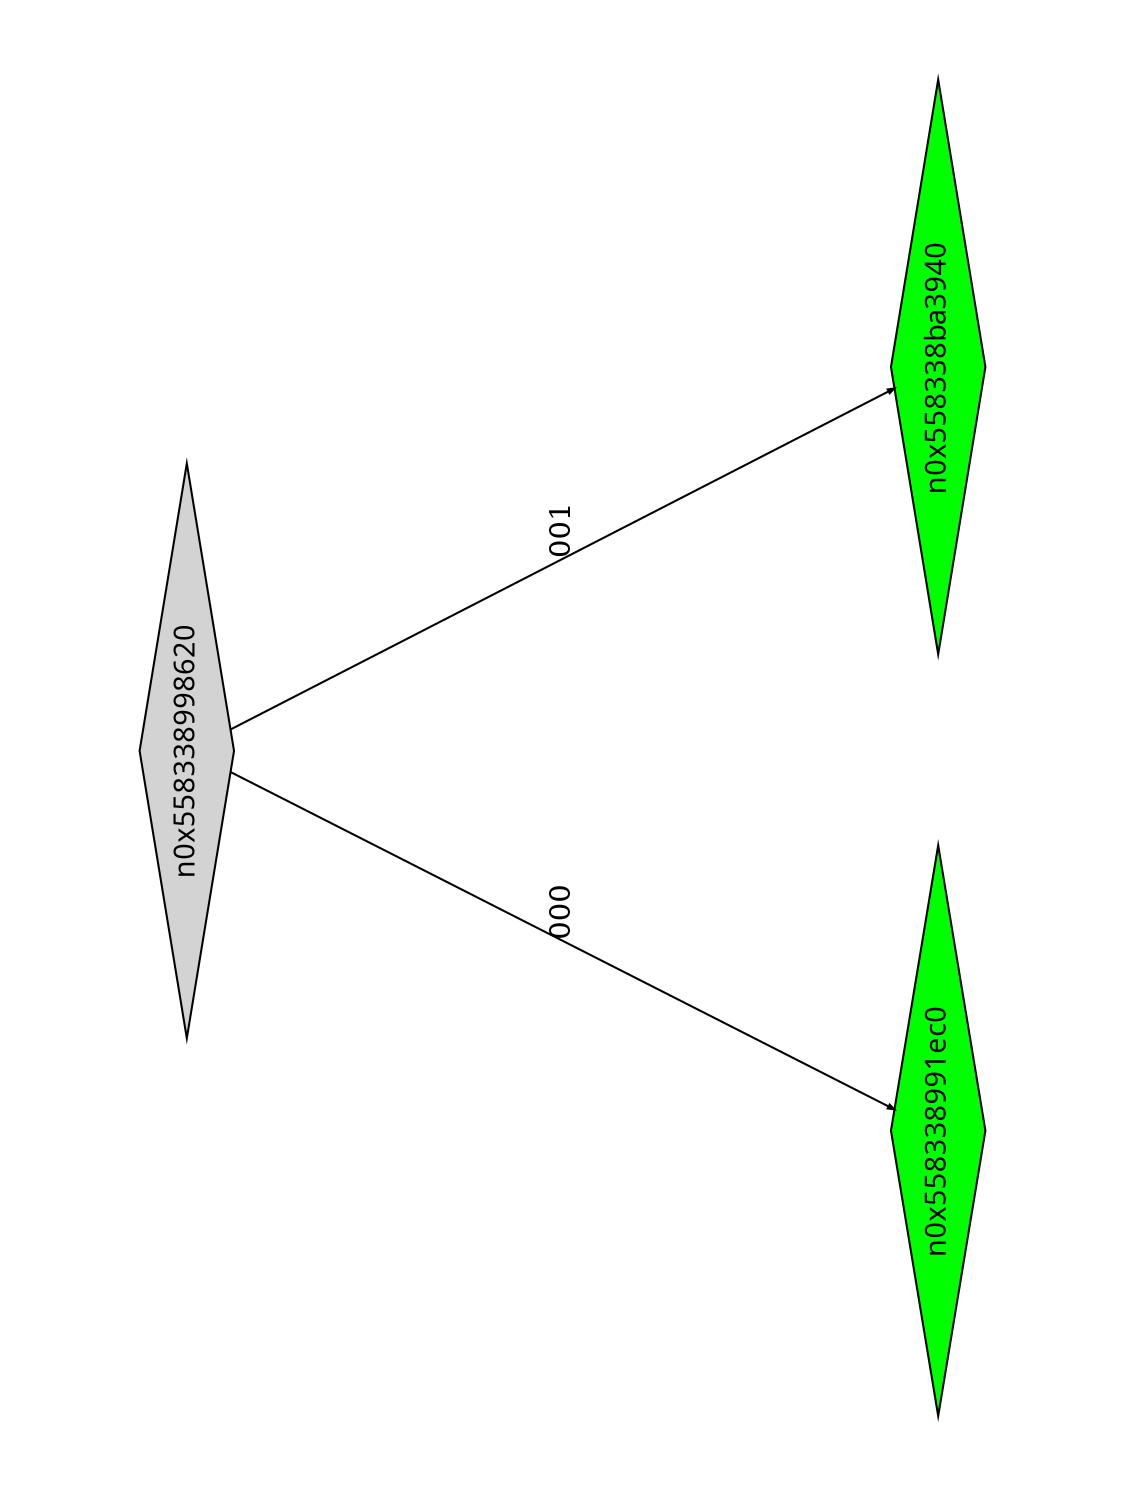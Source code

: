 digraph G {
	size="10,7.5";
	ratio=fill;
	rotate=90;
	center = "true";
	node [style="filled",width=.1,height=.1,fontname="Terminus"]
	edge [arrowsize=.3]
	n0x558338998620 [shape=diamond];
	n0x558338998620 -> n0x558338991ec0 [label=000];
	n0x558338998620 -> n0x558338ba3940 [label=001];
	n0x558338ba3940 [shape=diamond,fillcolor=green];
	n0x558338991ec0 [shape=diamond,fillcolor=green];
}
